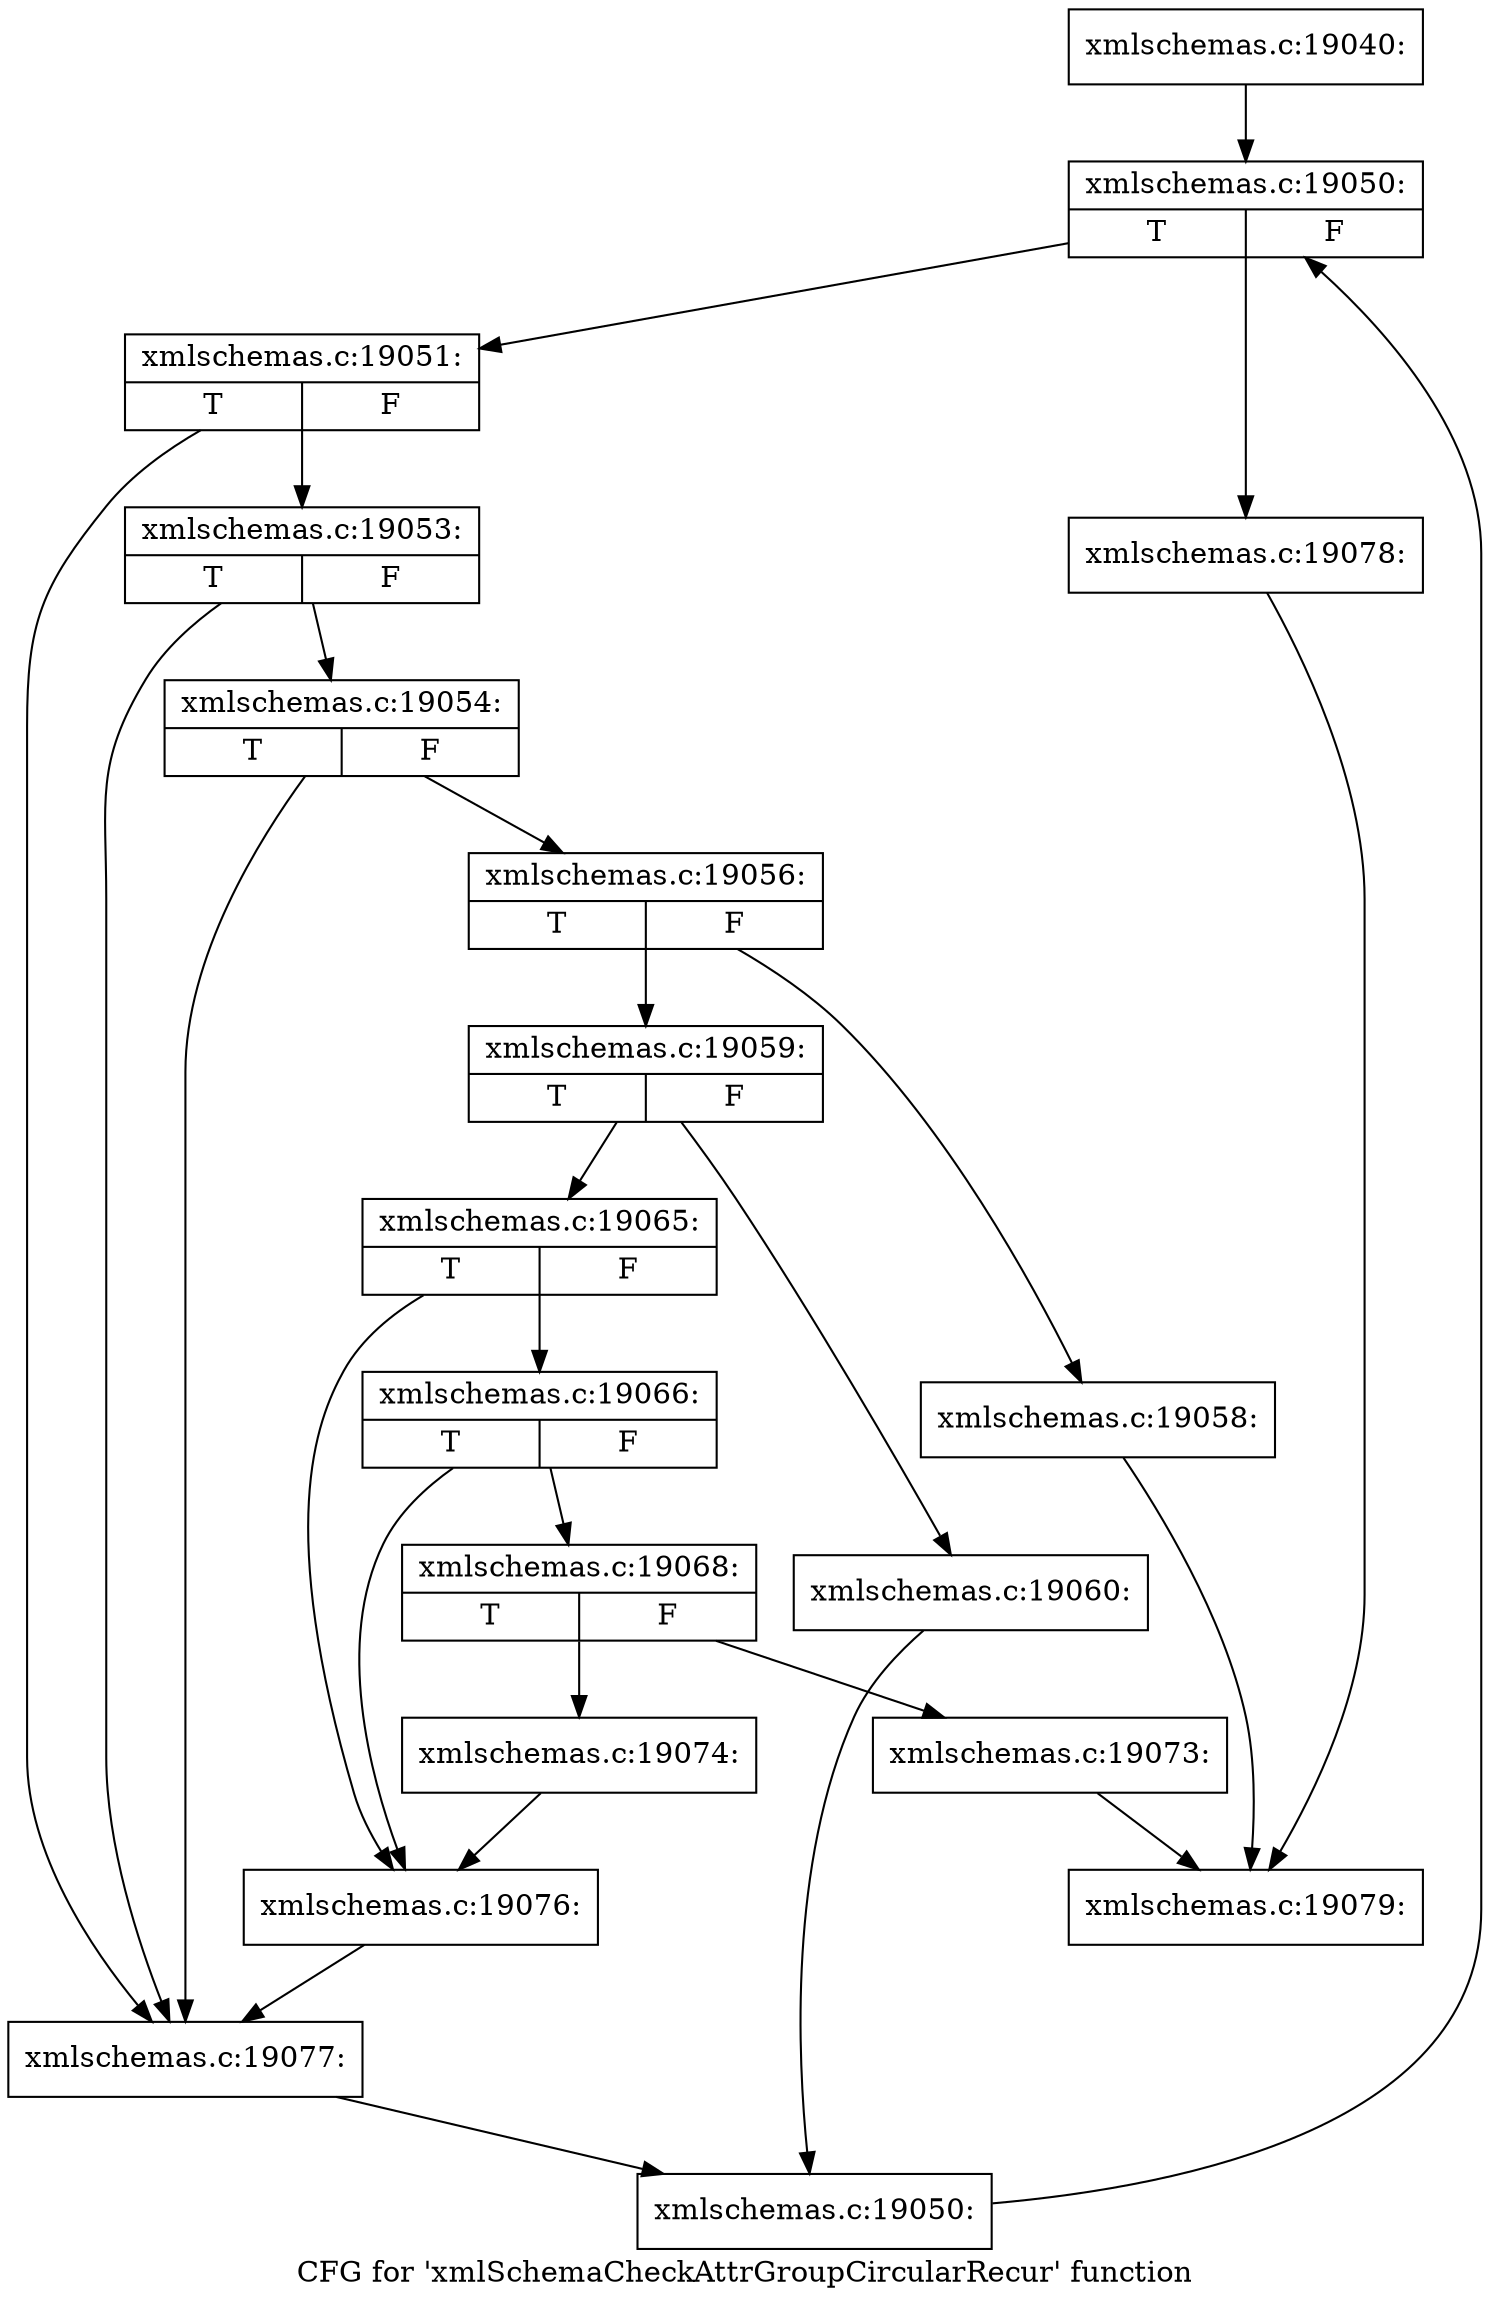 digraph "CFG for 'xmlSchemaCheckAttrGroupCircularRecur' function" {
	label="CFG for 'xmlSchemaCheckAttrGroupCircularRecur' function";

	Node0x50d4510 [shape=record,label="{xmlschemas.c:19040:}"];
	Node0x50d4510 -> Node0x50d9370;
	Node0x50d9370 [shape=record,label="{xmlschemas.c:19050:|{<s0>T|<s1>F}}"];
	Node0x50d9370 -> Node0x50d9650;
	Node0x50d9370 -> Node0x50d91d0;
	Node0x50d9650 [shape=record,label="{xmlschemas.c:19051:|{<s0>T|<s1>F}}"];
	Node0x50d9650 -> Node0x50da040;
	Node0x50d9650 -> Node0x50d9f70;
	Node0x50da040 [shape=record,label="{xmlschemas.c:19053:|{<s0>T|<s1>F}}"];
	Node0x50da040 -> Node0x50d9fc0;
	Node0x50da040 -> Node0x50d9f70;
	Node0x50d9fc0 [shape=record,label="{xmlschemas.c:19054:|{<s0>T|<s1>F}}"];
	Node0x50d9fc0 -> Node0x50d9f20;
	Node0x50d9fc0 -> Node0x50d9f70;
	Node0x50d9f20 [shape=record,label="{xmlschemas.c:19056:|{<s0>T|<s1>F}}"];
	Node0x50d9f20 -> Node0x50dae90;
	Node0x50d9f20 -> Node0x50daee0;
	Node0x50dae90 [shape=record,label="{xmlschemas.c:19058:}"];
	Node0x50dae90 -> Node0x50d4a70;
	Node0x50daee0 [shape=record,label="{xmlschemas.c:19059:|{<s0>T|<s1>F}}"];
	Node0x50daee0 -> Node0x50db430;
	Node0x50daee0 -> Node0x50db480;
	Node0x50db430 [shape=record,label="{xmlschemas.c:19060:}"];
	Node0x50db430 -> Node0x50d95c0;
	Node0x50db480 [shape=record,label="{xmlschemas.c:19065:|{<s0>T|<s1>F}}"];
	Node0x50db480 -> Node0x50dba80;
	Node0x50db480 -> Node0x50dba30;
	Node0x50dba80 [shape=record,label="{xmlschemas.c:19066:|{<s0>T|<s1>F}}"];
	Node0x50dba80 -> Node0x50db9e0;
	Node0x50dba80 -> Node0x50dba30;
	Node0x50db9e0 [shape=record,label="{xmlschemas.c:19068:|{<s0>T|<s1>F}}"];
	Node0x50db9e0 -> Node0x50dcd90;
	Node0x50db9e0 -> Node0x50dcde0;
	Node0x50dcd90 [shape=record,label="{xmlschemas.c:19073:}"];
	Node0x50dcd90 -> Node0x50d4a70;
	Node0x50dcde0 [shape=record,label="{xmlschemas.c:19074:}"];
	Node0x50dcde0 -> Node0x50dba30;
	Node0x50dba30 [shape=record,label="{xmlschemas.c:19076:}"];
	Node0x50dba30 -> Node0x50d9f70;
	Node0x50d9f70 [shape=record,label="{xmlschemas.c:19077:}"];
	Node0x50d9f70 -> Node0x50d95c0;
	Node0x50d95c0 [shape=record,label="{xmlschemas.c:19050:}"];
	Node0x50d95c0 -> Node0x50d9370;
	Node0x50d91d0 [shape=record,label="{xmlschemas.c:19078:}"];
	Node0x50d91d0 -> Node0x50d4a70;
	Node0x50d4a70 [shape=record,label="{xmlschemas.c:19079:}"];
}
